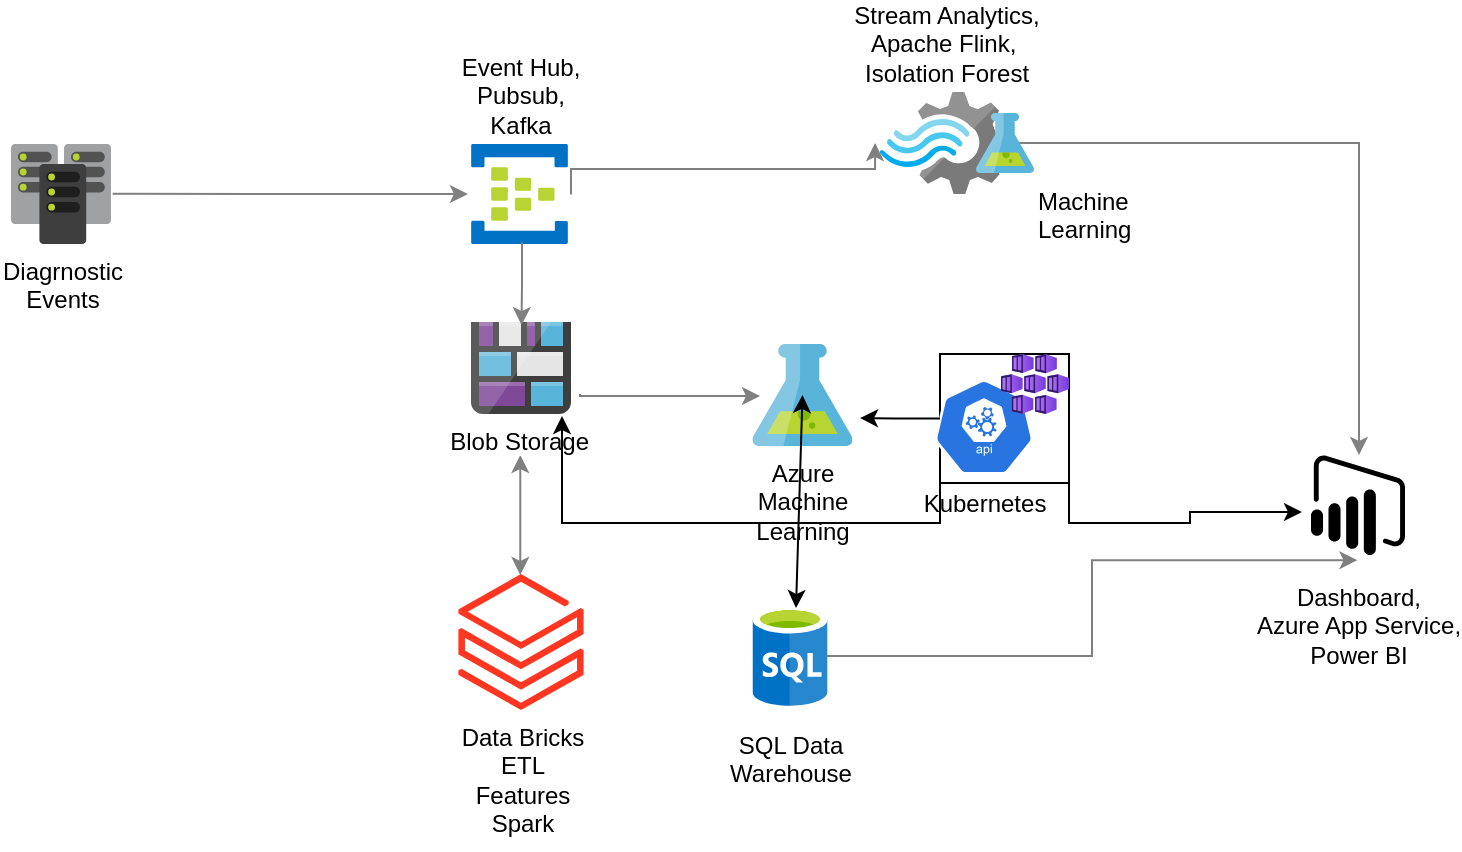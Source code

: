 <mxfile version="22.0.3" type="device">
  <diagram id="WI9T0HZ2pTsCkuznbFz-" name="Page-1">
    <mxGraphModel dx="1570" dy="1084" grid="1" gridSize="10" guides="1" tooltips="1" connect="1" arrows="1" fold="1" page="1" pageScale="1" pageWidth="1169" pageHeight="827" math="0" shadow="0">
      <root>
        <mxCell id="0" />
        <mxCell id="1" parent="0" />
        <mxCell id="AcxdMaKK0mU5kZiv2lnr-49" style="edgeStyle=elbowEdgeStyle;rounded=0;orthogonalLoop=1;jettySize=auto;elbow=vertical;html=1;strokeColor=#808080;entryX=-0.032;entryY=0.493;entryDx=0;entryDy=0;entryPerimeter=0;exitX=1.016;exitY=0.498;exitDx=0;exitDy=0;exitPerimeter=0;" parent="1" source="RLjyjs_sm2IHfBNOWAbh-12" target="RLjyjs_sm2IHfBNOWAbh-14" edge="1">
          <mxGeometry relative="1" as="geometry">
            <mxPoint x="845.5" y="45.5" as="sourcePoint" />
            <mxPoint x="1105.5" y="45.5" as="targetPoint" />
          </mxGeometry>
        </mxCell>
        <mxCell id="RLjyjs_sm2IHfBNOWAbh-27" style="edgeStyle=elbowEdgeStyle;rounded=0;orthogonalLoop=1;jettySize=auto;html=1;strokeColor=#808080;entryX=-0.038;entryY=0.5;entryDx=0;entryDy=0;entryPerimeter=0;exitX=1.031;exitY=0.506;exitDx=0;exitDy=0;exitPerimeter=0;elbow=vertical;" parent="1" source="RLjyjs_sm2IHfBNOWAbh-14" target="RLjyjs_sm2IHfBNOWAbh-16" edge="1">
          <mxGeometry relative="1" as="geometry" />
        </mxCell>
        <mxCell id="RLjyjs_sm2IHfBNOWAbh-28" style="edgeStyle=elbowEdgeStyle;rounded=0;orthogonalLoop=1;jettySize=auto;html=1;strokeColor=#808080;" parent="1" source="RLjyjs_sm2IHfBNOWAbh-17" target="RLjyjs_sm2IHfBNOWAbh-24" edge="1">
          <mxGeometry relative="1" as="geometry">
            <Array as="points">
              <mxPoint x="909.5" y="295.5" />
            </Array>
          </mxGeometry>
        </mxCell>
        <mxCell id="RLjyjs_sm2IHfBNOWAbh-32" style="edgeStyle=elbowEdgeStyle;rounded=0;orthogonalLoop=1;jettySize=auto;html=1;strokeColor=#808080;startArrow=classic;startFill=1;elbow=vertical;" parent="1" edge="1">
          <mxGeometry relative="1" as="geometry">
            <mxPoint x="490.14" y="414.5" as="sourcePoint" />
            <mxPoint x="490.14" y="354.5" as="targetPoint" />
            <Array as="points">
              <mxPoint x="320.34" y="365.58" />
            </Array>
          </mxGeometry>
        </mxCell>
        <mxCell id="RLjyjs_sm2IHfBNOWAbh-29" style="edgeStyle=elbowEdgeStyle;rounded=0;orthogonalLoop=1;jettySize=auto;html=1;entryX=0.494;entryY=1.052;entryDx=0;entryDy=0;entryPerimeter=0;strokeColor=#808080;" parent="1" source="RLjyjs_sm2IHfBNOWAbh-23" target="RLjyjs_sm2IHfBNOWAbh-24" edge="1">
          <mxGeometry relative="1" as="geometry" />
        </mxCell>
        <mxCell id="RLjyjs_sm2IHfBNOWAbh-12" value="Diagrnostic &lt;br&gt;Events" style="aspect=fixed;html=1;perimeter=none;align=center;shadow=0;dashed=0;image;fontSize=12;image=img/lib/mscae/DirectorySync.svg;labelBackgroundColor=#ffffff;fillColor=#4D9900;" parent="1" vertex="1">
          <mxGeometry x="235.5" y="199.0" width="50" height="50" as="geometry" />
        </mxCell>
        <mxCell id="RLjyjs_sm2IHfBNOWAbh-14" value="Event Hub,&lt;br&gt;Pubsub,&lt;br&gt;Kafka" style="aspect=fixed;html=1;perimeter=none;align=center;shadow=0;dashed=0;image;fontSize=12;image=img/lib/mscae/Event_Hubs.svg;labelBackgroundColor=#ffffff;fillColor=#4D9900;labelPosition=center;verticalLabelPosition=top;verticalAlign=bottom;" parent="1" vertex="1">
          <mxGeometry x="465.5" y="199.0" width="48.5" height="50" as="geometry" />
        </mxCell>
        <mxCell id="RLjyjs_sm2IHfBNOWAbh-16" value="Stream Analytics,&lt;br&gt;Apache Flink,&amp;nbsp;&lt;br&gt;Isolation Forest" style="aspect=fixed;html=1;perimeter=none;align=center;shadow=0;dashed=0;image;fontSize=12;image=img/lib/mscae/Stream_Analytics.svg;labelBackgroundColor=#ffffff;fillColor=#4D9900;labelPosition=center;verticalLabelPosition=top;verticalAlign=bottom;" parent="1" vertex="1">
          <mxGeometry x="670.0" y="173" width="65" height="51" as="geometry" />
        </mxCell>
        <mxCell id="RLjyjs_sm2IHfBNOWAbh-17" value="Machine&lt;br&gt;Learning" style="aspect=fixed;html=1;perimeter=none;align=left;shadow=0;dashed=0;image;fontSize=12;image=img/lib/mscae/Machine_Learning.svg;labelBackgroundColor=#ffffff;fillColor=#4D9900;labelPosition=right;verticalLabelPosition=bottom;verticalAlign=top;" parent="1" vertex="1">
          <mxGeometry x="718.01" y="183.5" width="29" height="30" as="geometry" />
        </mxCell>
        <mxCell id="RLjyjs_sm2IHfBNOWAbh-21" value="Azure&lt;br&gt;Machine&lt;br&gt;Learning" style="aspect=fixed;html=1;perimeter=none;align=center;shadow=0;dashed=0;image;fontSize=12;image=img/lib/mscae/Machine_Learning.svg;labelBackgroundColor=#ffffff;fillColor=#4D9900;" parent="1" vertex="1">
          <mxGeometry x="606.25" y="298.98" width="50" height="51.02" as="geometry" />
        </mxCell>
        <mxCell id="RLjyjs_sm2IHfBNOWAbh-23" value="SQL Data&lt;br&gt;Warehouse" style="aspect=fixed;html=1;perimeter=none;align=center;shadow=0;dashed=0;image;fontSize=12;image=img/lib/mscae/SQL_Database_generic.svg;labelBackgroundColor=#ffffff;fillColor=#4D9900;spacingTop=6;" parent="1" vertex="1">
          <mxGeometry x="606.25" y="430" width="37.5" height="50" as="geometry" />
        </mxCell>
        <mxCell id="RLjyjs_sm2IHfBNOWAbh-24" value="Dashboard,&lt;br&gt;Azure App Service,&lt;br&gt;Power BI&lt;br&gt;" style="shadow=0;dashed=0;html=1;strokeColor=none;labelPosition=center;verticalLabelPosition=bottom;verticalAlign=top;align=center;shape=mxgraph.mscae.cloud.power_bi_embedded;fillColor=#000000;pointerEvents=1;labelBackgroundColor=#ffffff;spacingTop=7;" parent="1" vertex="1">
          <mxGeometry x="885.5" y="354.5" width="47" height="50" as="geometry" />
        </mxCell>
        <mxCell id="PQfcqBL5tXXKuWdk-Ani-1" value="Blob Storage&amp;nbsp;" style="image;sketch=0;aspect=fixed;html=1;points=[];align=center;fontSize=12;image=img/lib/mscae/Blog_Storage.svg;" parent="1" vertex="1">
          <mxGeometry x="465.5" y="288" width="50" height="46" as="geometry" />
        </mxCell>
        <mxCell id="PQfcqBL5tXXKuWdk-Ani-2" style="edgeStyle=elbowEdgeStyle;rounded=0;orthogonalLoop=1;jettySize=auto;elbow=vertical;html=1;strokeColor=#808080;entryX=0.505;entryY=0.033;entryDx=0;entryDy=0;entryPerimeter=0;exitX=0.526;exitY=0.983;exitDx=0;exitDy=0;exitPerimeter=0;" parent="1" source="RLjyjs_sm2IHfBNOWAbh-14" target="PQfcqBL5tXXKuWdk-Ani-1" edge="1">
          <mxGeometry relative="1" as="geometry">
            <mxPoint x="491" y="260" as="sourcePoint" />
            <mxPoint x="658" y="249.5" as="targetPoint" />
          </mxGeometry>
        </mxCell>
        <mxCell id="PQfcqBL5tXXKuWdk-Ani-4" value="" style="image;aspect=fixed;html=1;points=[];align=center;fontSize=12;image=img/lib/azure2/analytics/Azure_Databricks.svg;" parent="1" vertex="1">
          <mxGeometry x="459.1" y="414" width="62.8" height="68" as="geometry" />
        </mxCell>
        <mxCell id="PQfcqBL5tXXKuWdk-Ani-7" value="Data Bricks&lt;br&gt;ETL&lt;br&gt;Features&lt;br&gt;Spark" style="text;html=1;align=center;verticalAlign=middle;resizable=0;points=[];autosize=1;strokeColor=none;fillColor=none;" parent="1" vertex="1">
          <mxGeometry x="450.5" y="482" width="80" height="70" as="geometry" />
        </mxCell>
        <mxCell id="PQfcqBL5tXXKuWdk-Ani-13" style="edgeStyle=elbowEdgeStyle;rounded=0;orthogonalLoop=1;jettySize=auto;elbow=vertical;html=1;strokeColor=#808080;exitX=1.016;exitY=0.498;exitDx=0;exitDy=0;exitPerimeter=0;" parent="1" edge="1">
          <mxGeometry relative="1" as="geometry">
            <mxPoint x="520" y="323.99" as="sourcePoint" />
            <mxPoint x="610" y="325" as="targetPoint" />
            <Array as="points">
              <mxPoint x="510" y="325" />
            </Array>
          </mxGeometry>
        </mxCell>
        <mxCell id="PQfcqBL5tXXKuWdk-Ani-19" style="edgeStyle=orthogonalEdgeStyle;rounded=0;orthogonalLoop=1;jettySize=auto;html=1;exitX=1;exitY=1;exitDx=0;exitDy=0;entryX=-0.096;entryY=0.57;entryDx=0;entryDy=0;entryPerimeter=0;" parent="1" source="PQfcqBL5tXXKuWdk-Ani-14" target="RLjyjs_sm2IHfBNOWAbh-24" edge="1">
          <mxGeometry relative="1" as="geometry">
            <mxPoint x="800" y="390" as="targetPoint" />
          </mxGeometry>
        </mxCell>
        <mxCell id="PQfcqBL5tXXKuWdk-Ani-14" value="" style="whiteSpace=wrap;html=1;aspect=fixed;fillColor=none;labelPosition=center;verticalLabelPosition=top;align=center;verticalAlign=bottom;" parent="1" vertex="1">
          <mxGeometry x="700" y="304" width="64.5" height="64.5" as="geometry" />
        </mxCell>
        <mxCell id="PQfcqBL5tXXKuWdk-Ani-18" value="Kubernetes" style="sketch=0;html=1;dashed=0;whitespace=wrap;fillColor=#2875E2;strokeColor=#ffffff;points=[[0.005,0.63,0],[0.1,0.2,0],[0.9,0.2,0],[0.5,0,0],[0.995,0.63,0],[0.72,0.99,0],[0.5,1,0],[0.28,0.99,0]];verticalLabelPosition=bottom;align=center;verticalAlign=top;shape=mxgraph.kubernetes.icon;prIcon=api" parent="1" vertex="1">
          <mxGeometry x="697.01" y="316.5" width="50" height="48" as="geometry" />
        </mxCell>
        <mxCell id="PQfcqBL5tXXKuWdk-Ani-20" value="" style="image;aspect=fixed;html=1;points=[];align=center;fontSize=12;image=img/lib/azure2/compute/Kubernetes_Services.svg;" parent="1" vertex="1">
          <mxGeometry x="730.5" y="304" width="34" height="30" as="geometry" />
        </mxCell>
        <mxCell id="PQfcqBL5tXXKuWdk-Ani-21" style="edgeStyle=orthogonalEdgeStyle;rounded=0;orthogonalLoop=1;jettySize=auto;html=1;exitX=0;exitY=1;exitDx=0;exitDy=0;entryX=0.91;entryY=1.022;entryDx=0;entryDy=0;entryPerimeter=0;" parent="1" source="PQfcqBL5tXXKuWdk-Ani-14" target="PQfcqBL5tXXKuWdk-Ani-1" edge="1">
          <mxGeometry relative="1" as="geometry" />
        </mxCell>
        <mxCell id="PQfcqBL5tXXKuWdk-Ani-22" style="edgeStyle=orthogonalEdgeStyle;rounded=0;orthogonalLoop=1;jettySize=auto;html=1;entryX=1.075;entryY=0.726;entryDx=0;entryDy=0;entryPerimeter=0;" parent="1" source="PQfcqBL5tXXKuWdk-Ani-14" target="RLjyjs_sm2IHfBNOWAbh-21" edge="1">
          <mxGeometry relative="1" as="geometry" />
        </mxCell>
        <mxCell id="PQfcqBL5tXXKuWdk-Ani-24" value="" style="endArrow=classic;startArrow=classic;html=1;rounded=0;exitX=0.58;exitY=0.02;exitDx=0;exitDy=0;exitPerimeter=0;" parent="1" source="RLjyjs_sm2IHfBNOWAbh-23" target="RLjyjs_sm2IHfBNOWAbh-21" edge="1">
          <mxGeometry width="50" height="50" relative="1" as="geometry">
            <mxPoint x="585" y="400" as="sourcePoint" />
            <mxPoint x="625" y="390" as="targetPoint" />
          </mxGeometry>
        </mxCell>
      </root>
    </mxGraphModel>
  </diagram>
</mxfile>
